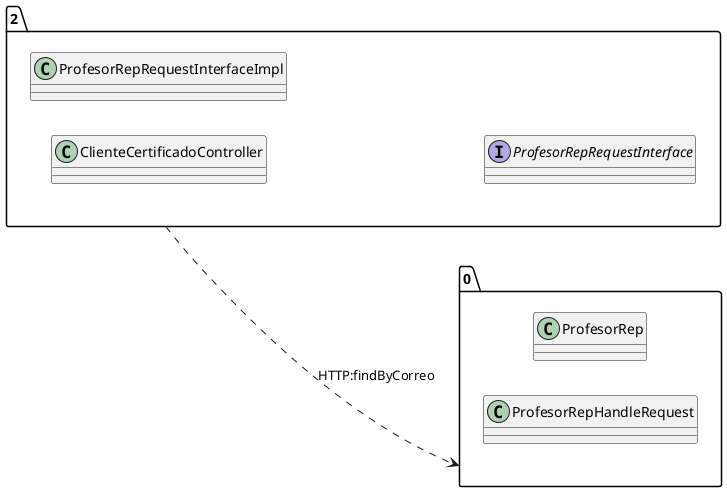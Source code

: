 @startuml 
allow_mixing
left to right direction
package "2"{
class ClienteCertificadoController
class ProfesorRepRequestInterfaceImpl
interface ProfesorRepRequestInterface

}
package "0"{
class ProfesorRep
class ProfesorRepHandleRequest

}
"2" ..> "0":HTTP:findByCorreo
@enduml